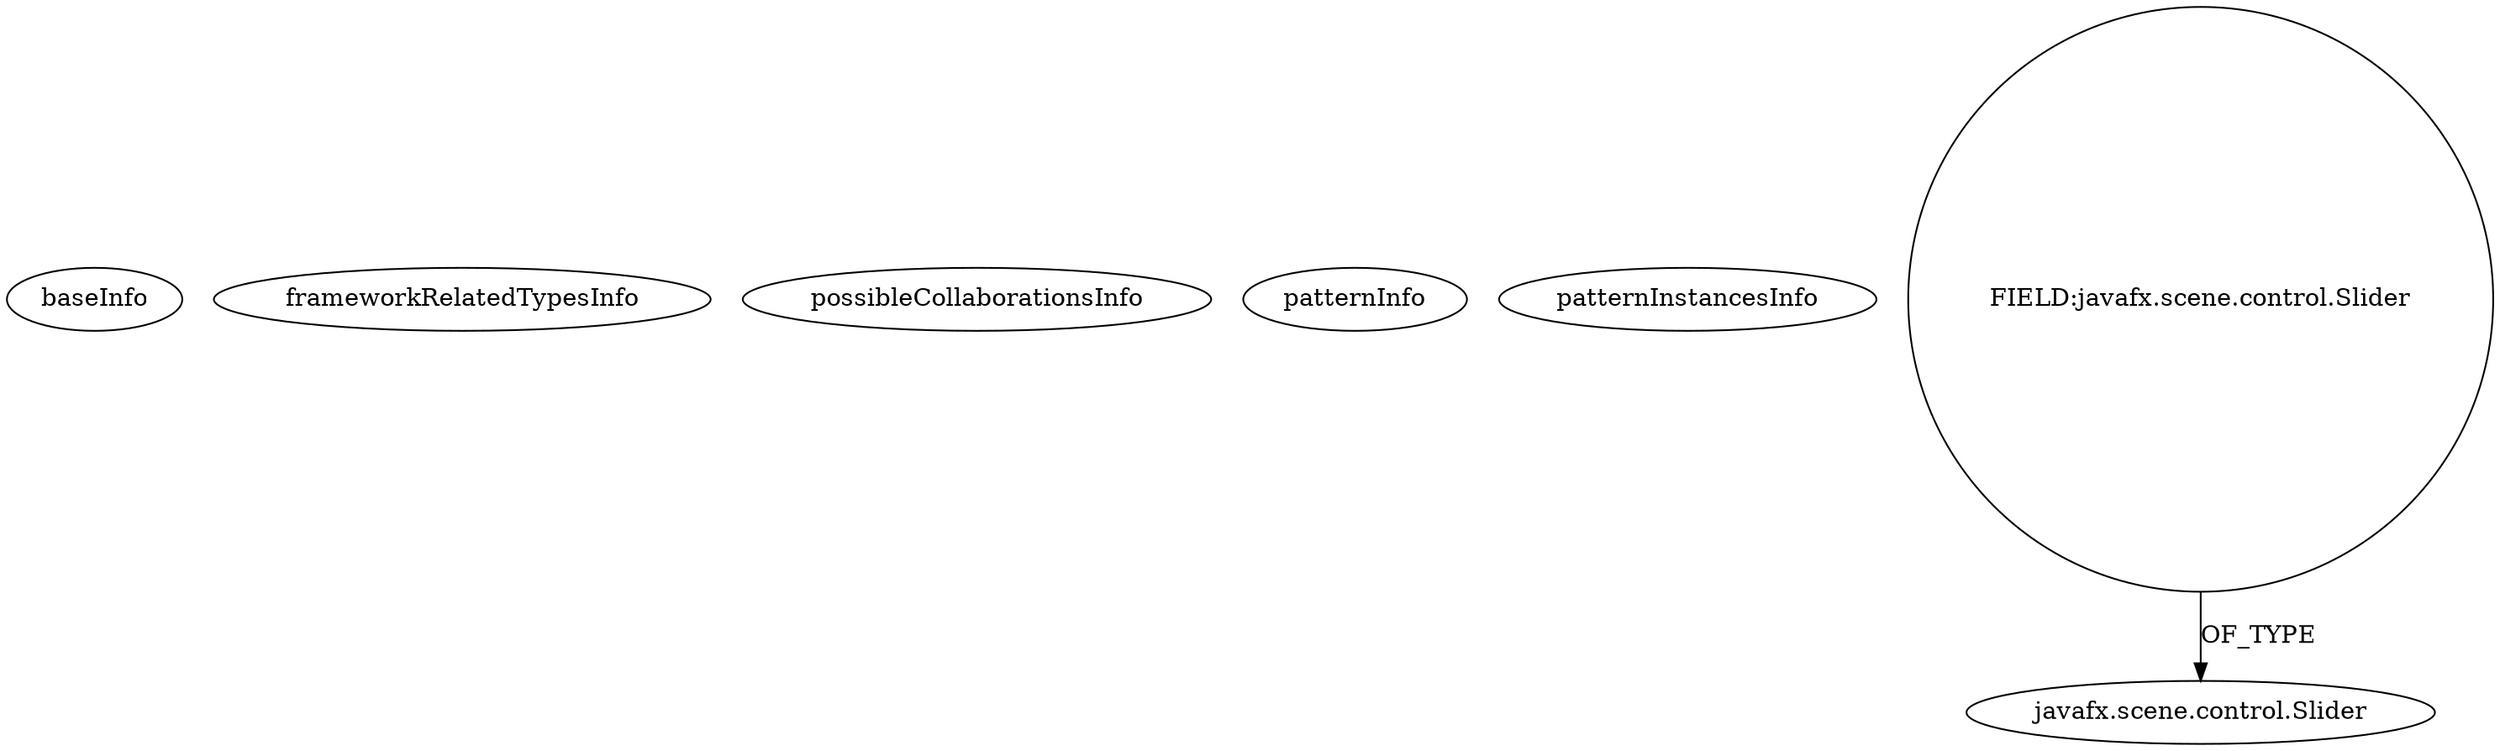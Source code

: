 digraph {
baseInfo[graphId=1188,category="pattern",isAnonymous=false,possibleRelation=false]
frameworkRelatedTypesInfo[]
possibleCollaborationsInfo[]
patternInfo[frequency=16.0,patternRootClient=null]
patternInstancesInfo[0="candybibby-Snake~/candybibby-Snake/Snake-master/src/graphicsJavaFX/Controller.java~Controller~2239",1="cmd802-projectmain~/cmd802-projectmain/projectmain-master/GroupProject/src/topicpane/SHM.java~SHM~2292",2="jackpaparian-FRED_Navigator_Classroom~/jackpaparian-FRED_Navigator_Classroom/FRED_Navigator_Classroom-master/JavaFX Code/FREDNavigatorTopic1/src/frednavigatortopic1/MediaControl.java~MediaControl~3232",3="Meldanor-GraphDemo~/Meldanor-GraphDemo/GraphDemo-master/src/main/java/de/meldanor/graphdemo/gui/MainGUI.java~MainGUI~956",4="if12b051-SWP_Paint~/if12b051-SWP_Paint/SWP_Paint-master/SWP_Paint/src/gui/MainController.java~MainController~3089",5="Daniel-Cristian-MusicPlayerStuff~/Daniel-Cristian-MusicPlayerStuff/MusicPlayerStuff-master/src/Controllers/VimMainController.java~VimMainController~314",6="Williamgood-CST517-VR~/Williamgood-CST517-VR/CST517-VR-master/src/MediaControl.java~MediaControl~1605",7="suxue-tetris~/suxue-tetris/tetris-master/src/tetris/core/UIController.java~UIController~4358",8="Daniel-Cristian-MusicPlayerStuff~/Daniel-Cristian-MusicPlayerStuff/MusicPlayerStuff-master/src/Controllers/MusicVimController.java~MusicVimController~318",9="markosankovic-CP1401901_BUCKeUSBAccessory~/markosankovic-CP1401901_BUCKeUSBAccessory/CP1401901_BUCKeUSBAccessory-master/src/main/java/com/synapticon/buckeusbaccessory/FXMLController.java~FXMLController~3534",10="gossipgirls-spacetraders~/gossipgirls-spacetraders/spacetraders-master/src/spacetraders/NewGameController.java~NewGameController~2775",11="stachura93-imageDownloadJavaFX~/stachura93-imageDownloadJavaFX/imageDownloadJavaFX-master/src/imageDownload/controller/Controller.java~Controller~4260",12="alexei-yasko-PoissonDistributionDemo~/alexei-yasko-PoissonDistributionDemo/PoissonDistributionDemo-master/src/main/java/agd/yaskoam/poisson/SettingsPanel.java~SettingsPanel~1782",13="ireardon-cs32-final~/ireardon-cs32-final/cs32-final-master/src/edu/brown/cs32/final_group/fx/AdvancedMenu.java~AdvancedMenu~3207",14="didygo-gce-display~/didygo-gce-display/gce-display-master/src/proto1/DashBoard.java~DashBoard~2407",15="aglassman-java-design-pattern-examples~/aglassman-java-design-pattern-examples/java-design-pattern-examples-master/design-patterns/src/main/java/designpatterns/prototype/RectControls.java~RectControls~1727"]
8[label="javafx.scene.control.Slider",vertexType="FRAMEWORK_CLASS_TYPE",isFrameworkType=false]
7[label="FIELD:javafx.scene.control.Slider",vertexType="FIELD_DECLARATION",isFrameworkType=false,shape=circle]
7->8[label="OF_TYPE"]
}
